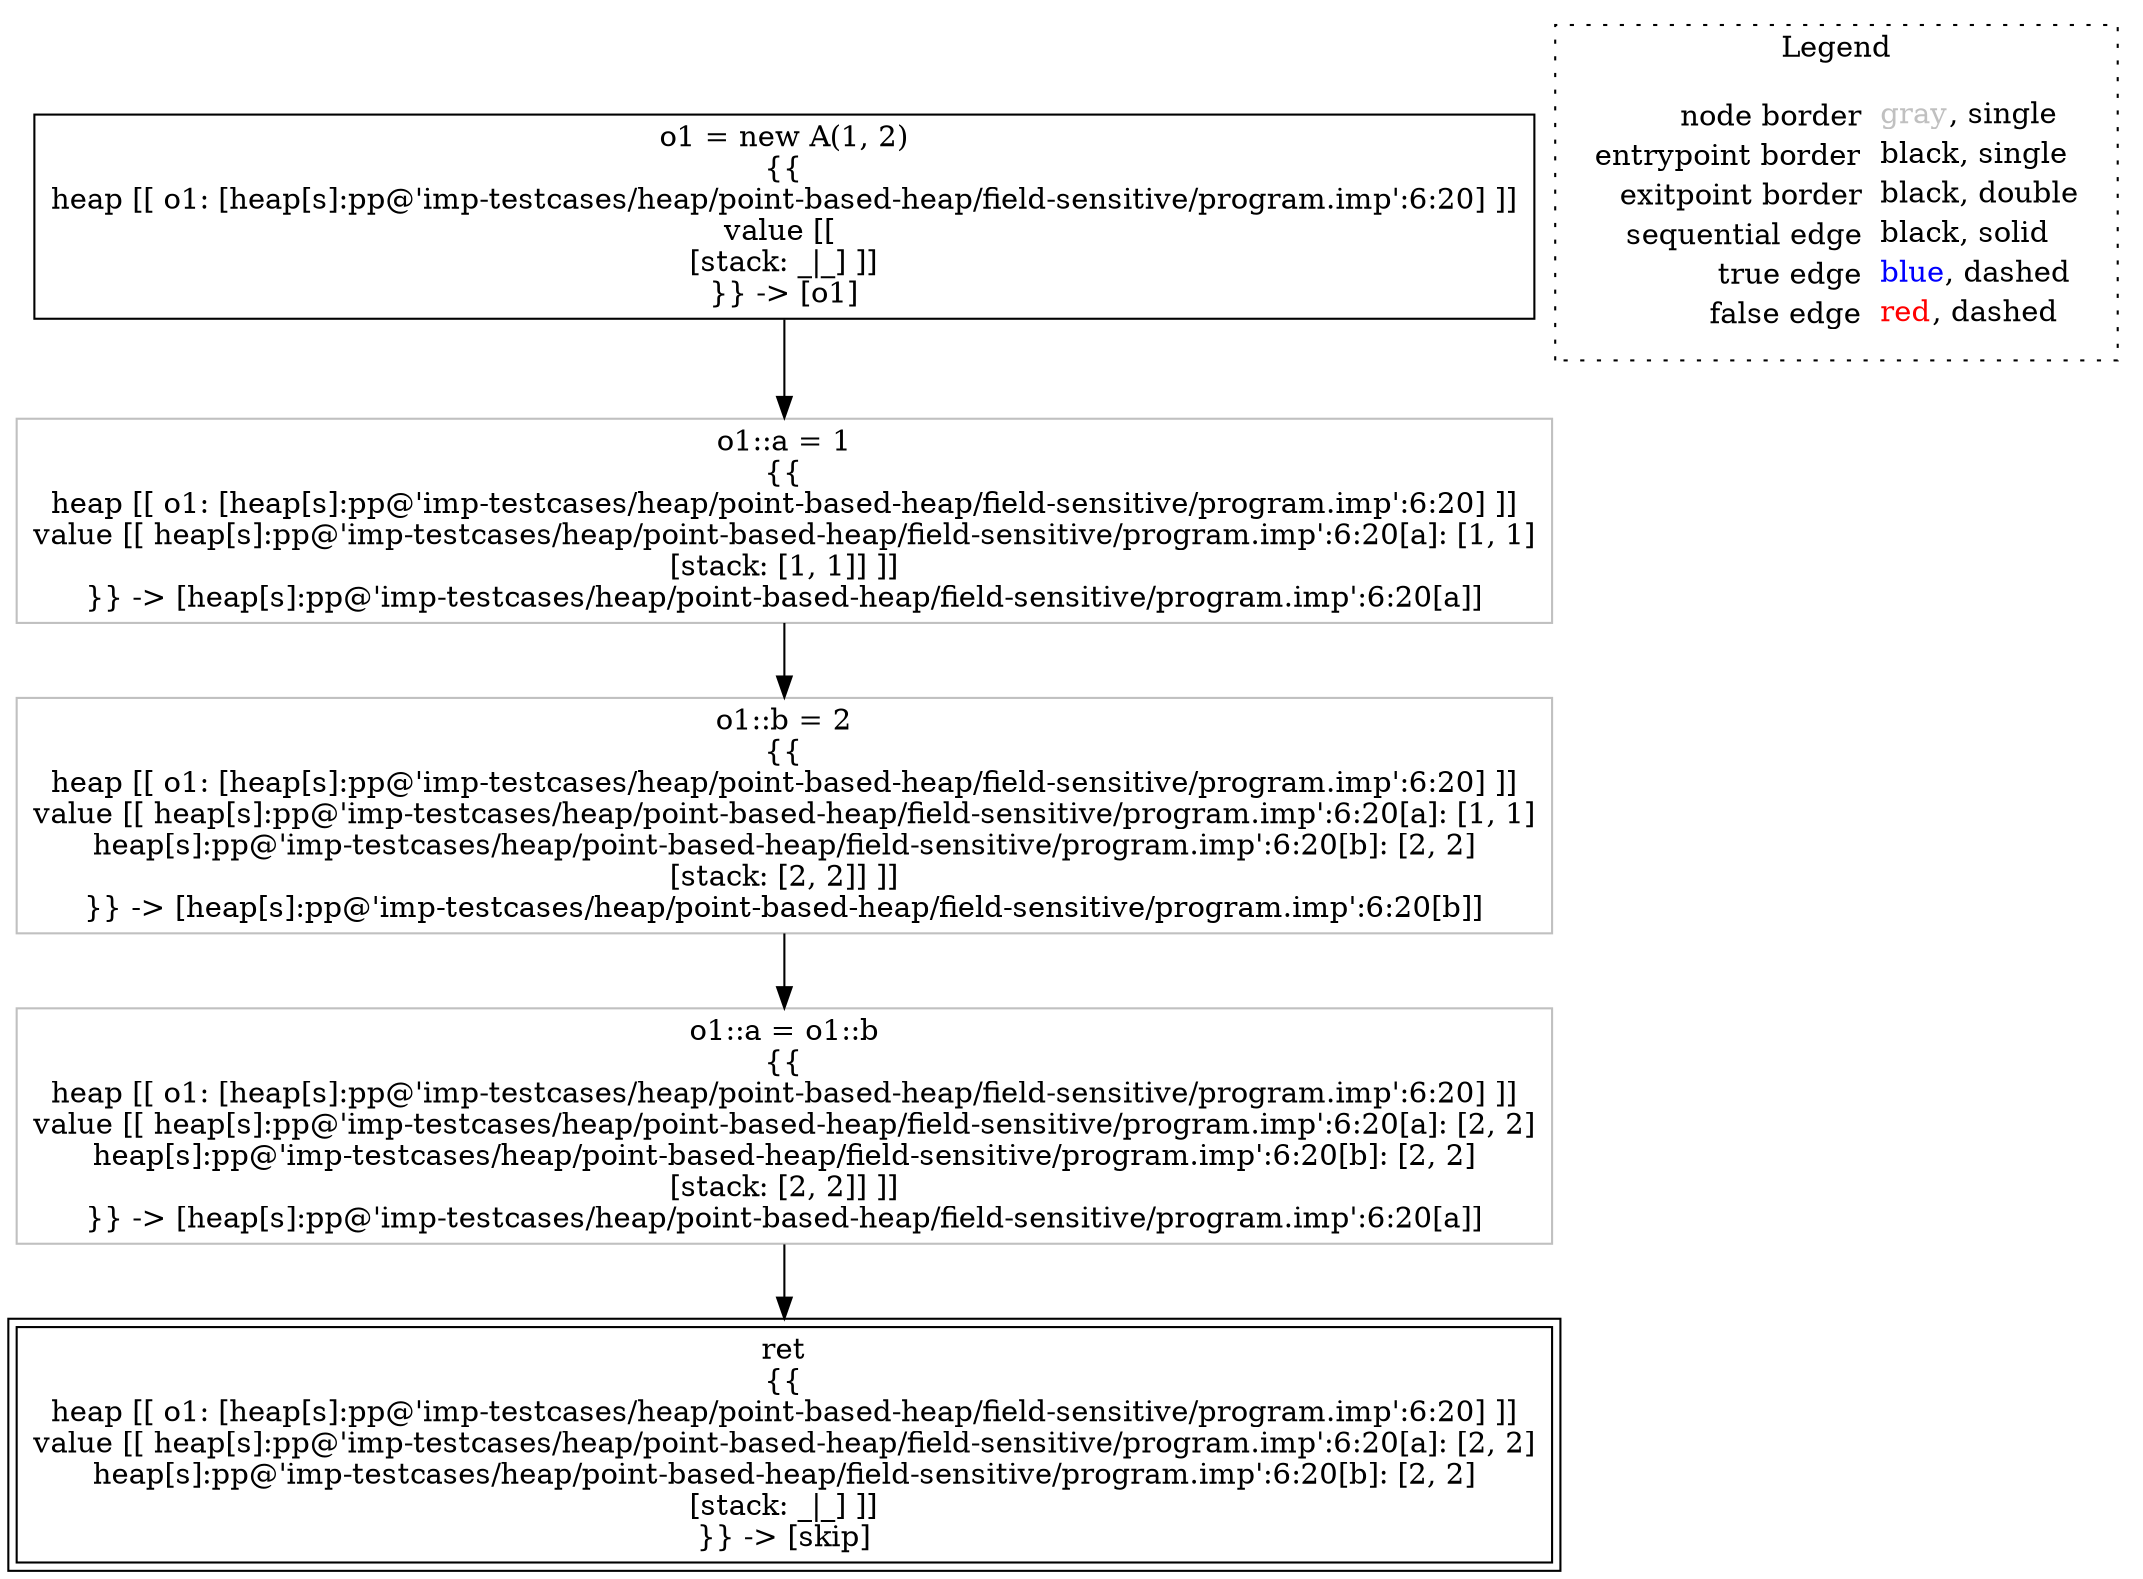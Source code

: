 digraph {
	"node0" [shape="rect",color="black",label=<o1 = new A(1, 2)<BR/>{{<BR/>heap [[ o1: [heap[s]:pp@'imp-testcases/heap/point-based-heap/field-sensitive/program.imp':6:20] ]]<BR/>value [[ <BR/>[stack: _|_] ]]<BR/>}} -&gt; [o1]>];
	"node1" [shape="rect",color="gray",label=<o1::a = 1<BR/>{{<BR/>heap [[ o1: [heap[s]:pp@'imp-testcases/heap/point-based-heap/field-sensitive/program.imp':6:20] ]]<BR/>value [[ heap[s]:pp@'imp-testcases/heap/point-based-heap/field-sensitive/program.imp':6:20[a]: [1, 1]<BR/>[stack: [1, 1]] ]]<BR/>}} -&gt; [heap[s]:pp@'imp-testcases/heap/point-based-heap/field-sensitive/program.imp':6:20[a]]>];
	"node2" [shape="rect",color="black",peripheries="2",label=<ret<BR/>{{<BR/>heap [[ o1: [heap[s]:pp@'imp-testcases/heap/point-based-heap/field-sensitive/program.imp':6:20] ]]<BR/>value [[ heap[s]:pp@'imp-testcases/heap/point-based-heap/field-sensitive/program.imp':6:20[a]: [2, 2]<BR/>heap[s]:pp@'imp-testcases/heap/point-based-heap/field-sensitive/program.imp':6:20[b]: [2, 2]<BR/>[stack: _|_] ]]<BR/>}} -&gt; [skip]>];
	"node3" [shape="rect",color="gray",label=<o1::a = o1::b<BR/>{{<BR/>heap [[ o1: [heap[s]:pp@'imp-testcases/heap/point-based-heap/field-sensitive/program.imp':6:20] ]]<BR/>value [[ heap[s]:pp@'imp-testcases/heap/point-based-heap/field-sensitive/program.imp':6:20[a]: [2, 2]<BR/>heap[s]:pp@'imp-testcases/heap/point-based-heap/field-sensitive/program.imp':6:20[b]: [2, 2]<BR/>[stack: [2, 2]] ]]<BR/>}} -&gt; [heap[s]:pp@'imp-testcases/heap/point-based-heap/field-sensitive/program.imp':6:20[a]]>];
	"node4" [shape="rect",color="gray",label=<o1::b = 2<BR/>{{<BR/>heap [[ o1: [heap[s]:pp@'imp-testcases/heap/point-based-heap/field-sensitive/program.imp':6:20] ]]<BR/>value [[ heap[s]:pp@'imp-testcases/heap/point-based-heap/field-sensitive/program.imp':6:20[a]: [1, 1]<BR/>heap[s]:pp@'imp-testcases/heap/point-based-heap/field-sensitive/program.imp':6:20[b]: [2, 2]<BR/>[stack: [2, 2]] ]]<BR/>}} -&gt; [heap[s]:pp@'imp-testcases/heap/point-based-heap/field-sensitive/program.imp':6:20[b]]>];
	"node1" -> "node4" [color="black"];
	"node3" -> "node2" [color="black"];
	"node0" -> "node1" [color="black"];
	"node4" -> "node3" [color="black"];
subgraph cluster_legend {
	label="Legend";
	style=dotted;
	node [shape=plaintext];
	"legend" [label=<<table border="0" cellpadding="2" cellspacing="0" cellborder="0"><tr><td align="right">node border&nbsp;</td><td align="left"><font color="gray">gray</font>, single</td></tr><tr><td align="right">entrypoint border&nbsp;</td><td align="left"><font color="black">black</font>, single</td></tr><tr><td align="right">exitpoint border&nbsp;</td><td align="left"><font color="black">black</font>, double</td></tr><tr><td align="right">sequential edge&nbsp;</td><td align="left"><font color="black">black</font>, solid</td></tr><tr><td align="right">true edge&nbsp;</td><td align="left"><font color="blue">blue</font>, dashed</td></tr><tr><td align="right">false edge&nbsp;</td><td align="left"><font color="red">red</font>, dashed</td></tr></table>>];
}

}
